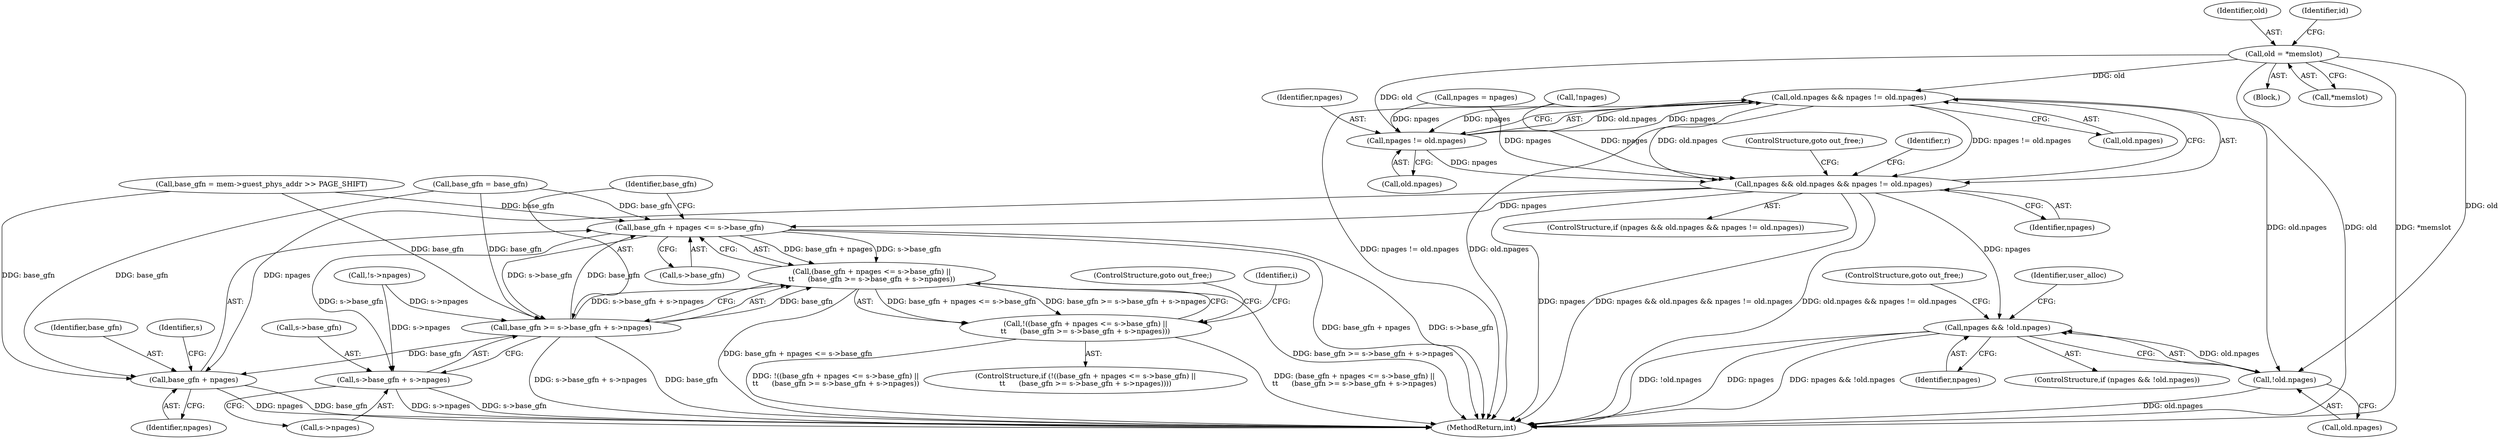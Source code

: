 digraph "0_linux_12d6e7538e2d418c08f082b1b44ffa5fb7270ed8@pointer" {
"1000238" [label="(Call,old = *memslot)"];
"1000265" [label="(Call,old.npages && npages != old.npages)"];
"1000263" [label="(Call,npages && old.npages && npages != old.npages)"];
"1000313" [label="(Call,base_gfn + npages <= s->base_gfn)"];
"1000312" [label="(Call,(base_gfn + npages <= s->base_gfn) ||\n\t\t      (base_gfn >= s->base_gfn + s->npages))"];
"1000311" [label="(Call,!((base_gfn + npages <= s->base_gfn) ||\n\t\t      (base_gfn >= s->base_gfn + s->npages)))"];
"1000320" [label="(Call,base_gfn >= s->base_gfn + s->npages)"];
"1000314" [label="(Call,base_gfn + npages)"];
"1000322" [label="(Call,s->base_gfn + s->npages)"];
"1000338" [label="(Call,npages && !old.npages)"];
"1000340" [label="(Call,!old.npages)"];
"1000269" [label="(Call,npages != old.npages)"];
"1000270" [label="(Identifier,npages)"];
"1000271" [label="(Call,old.npages)"];
"1000266" [label="(Call,old.npages)"];
"1000263" [label="(Call,npages && old.npages && npages != old.npages)"];
"1000329" [label="(ControlStructure,goto out_free;)"];
"1000338" [label="(Call,npages && !old.npages)"];
"1000239" [label="(Identifier,old)"];
"1000346" [label="(Identifier,user_alloc)"];
"1000274" [label="(ControlStructure,goto out_free;)"];
"1000315" [label="(Identifier,base_gfn)"];
"1000355" [label="(ControlStructure,goto out_free;)"];
"1000312" [label="(Call,(base_gfn + npages <= s->base_gfn) ||\n\t\t      (base_gfn >= s->base_gfn + s->npages))"];
"1000317" [label="(Call,s->base_gfn)"];
"1000340" [label="(Call,!old.npages)"];
"1000116" [label="(Block,)"];
"1000316" [label="(Identifier,npages)"];
"1000262" [label="(ControlStructure,if (npages && old.npages && npages != old.npages))"];
"1000240" [label="(Call,*memslot)"];
"1000243" [label="(Identifier,id)"];
"1000499" [label="(MethodReturn,int)"];
"1000322" [label="(Call,s->base_gfn + s->npages)"];
"1000311" [label="(Call,!((base_gfn + npages <= s->base_gfn) ||\n\t\t      (base_gfn >= s->base_gfn + s->npages)))"];
"1000314" [label="(Call,base_gfn + npages)"];
"1000326" [label="(Call,s->npages)"];
"1000305" [label="(Call,!s->npages)"];
"1000247" [label="(Call,base_gfn = base_gfn)"];
"1000276" [label="(Identifier,r)"];
"1000313" [label="(Call,base_gfn + npages <= s->base_gfn)"];
"1000287" [label="(Identifier,i)"];
"1000318" [label="(Identifier,s)"];
"1000231" [label="(Call,!npages)"];
"1000310" [label="(ControlStructure,if (!((base_gfn + npages <= s->base_gfn) ||\n\t\t      (base_gfn >= s->base_gfn + s->npages))))"];
"1000341" [label="(Call,old.npages)"];
"1000320" [label="(Call,base_gfn >= s->base_gfn + s->npages)"];
"1000207" [label="(Call,base_gfn = mem->guest_phys_addr >> PAGE_SHIFT)"];
"1000339" [label="(Identifier,npages)"];
"1000238" [label="(Call,old = *memslot)"];
"1000264" [label="(Identifier,npages)"];
"1000337" [label="(ControlStructure,if (npages && !old.npages))"];
"1000250" [label="(Call,npages = npages)"];
"1000269" [label="(Call,npages != old.npages)"];
"1000265" [label="(Call,old.npages && npages != old.npages)"];
"1000323" [label="(Call,s->base_gfn)"];
"1000321" [label="(Identifier,base_gfn)"];
"1000238" -> "1000116"  [label="AST: "];
"1000238" -> "1000240"  [label="CFG: "];
"1000239" -> "1000238"  [label="AST: "];
"1000240" -> "1000238"  [label="AST: "];
"1000243" -> "1000238"  [label="CFG: "];
"1000238" -> "1000499"  [label="DDG: old"];
"1000238" -> "1000499"  [label="DDG: *memslot"];
"1000238" -> "1000265"  [label="DDG: old"];
"1000238" -> "1000269"  [label="DDG: old"];
"1000238" -> "1000340"  [label="DDG: old"];
"1000265" -> "1000263"  [label="AST: "];
"1000265" -> "1000266"  [label="CFG: "];
"1000265" -> "1000269"  [label="CFG: "];
"1000266" -> "1000265"  [label="AST: "];
"1000269" -> "1000265"  [label="AST: "];
"1000263" -> "1000265"  [label="CFG: "];
"1000265" -> "1000499"  [label="DDG: npages != old.npages"];
"1000265" -> "1000499"  [label="DDG: old.npages"];
"1000265" -> "1000263"  [label="DDG: old.npages"];
"1000265" -> "1000263"  [label="DDG: npages != old.npages"];
"1000269" -> "1000265"  [label="DDG: old.npages"];
"1000269" -> "1000265"  [label="DDG: npages"];
"1000265" -> "1000340"  [label="DDG: old.npages"];
"1000263" -> "1000262"  [label="AST: "];
"1000263" -> "1000264"  [label="CFG: "];
"1000264" -> "1000263"  [label="AST: "];
"1000274" -> "1000263"  [label="CFG: "];
"1000276" -> "1000263"  [label="CFG: "];
"1000263" -> "1000499"  [label="DDG: old.npages && npages != old.npages"];
"1000263" -> "1000499"  [label="DDG: npages"];
"1000263" -> "1000499"  [label="DDG: npages && old.npages && npages != old.npages"];
"1000250" -> "1000263"  [label="DDG: npages"];
"1000269" -> "1000263"  [label="DDG: npages"];
"1000231" -> "1000263"  [label="DDG: npages"];
"1000263" -> "1000313"  [label="DDG: npages"];
"1000263" -> "1000314"  [label="DDG: npages"];
"1000263" -> "1000338"  [label="DDG: npages"];
"1000313" -> "1000312"  [label="AST: "];
"1000313" -> "1000317"  [label="CFG: "];
"1000314" -> "1000313"  [label="AST: "];
"1000317" -> "1000313"  [label="AST: "];
"1000321" -> "1000313"  [label="CFG: "];
"1000312" -> "1000313"  [label="CFG: "];
"1000313" -> "1000499"  [label="DDG: base_gfn + npages"];
"1000313" -> "1000499"  [label="DDG: s->base_gfn"];
"1000313" -> "1000312"  [label="DDG: base_gfn + npages"];
"1000313" -> "1000312"  [label="DDG: s->base_gfn"];
"1000247" -> "1000313"  [label="DDG: base_gfn"];
"1000320" -> "1000313"  [label="DDG: base_gfn"];
"1000207" -> "1000313"  [label="DDG: base_gfn"];
"1000313" -> "1000320"  [label="DDG: s->base_gfn"];
"1000313" -> "1000322"  [label="DDG: s->base_gfn"];
"1000312" -> "1000311"  [label="AST: "];
"1000312" -> "1000320"  [label="CFG: "];
"1000320" -> "1000312"  [label="AST: "];
"1000311" -> "1000312"  [label="CFG: "];
"1000312" -> "1000499"  [label="DDG: base_gfn + npages <= s->base_gfn"];
"1000312" -> "1000499"  [label="DDG: base_gfn >= s->base_gfn + s->npages"];
"1000312" -> "1000311"  [label="DDG: base_gfn + npages <= s->base_gfn"];
"1000312" -> "1000311"  [label="DDG: base_gfn >= s->base_gfn + s->npages"];
"1000320" -> "1000312"  [label="DDG: base_gfn"];
"1000320" -> "1000312"  [label="DDG: s->base_gfn + s->npages"];
"1000311" -> "1000310"  [label="AST: "];
"1000329" -> "1000311"  [label="CFG: "];
"1000287" -> "1000311"  [label="CFG: "];
"1000311" -> "1000499"  [label="DDG: (base_gfn + npages <= s->base_gfn) ||\n\t\t      (base_gfn >= s->base_gfn + s->npages)"];
"1000311" -> "1000499"  [label="DDG: !((base_gfn + npages <= s->base_gfn) ||\n\t\t      (base_gfn >= s->base_gfn + s->npages))"];
"1000320" -> "1000322"  [label="CFG: "];
"1000321" -> "1000320"  [label="AST: "];
"1000322" -> "1000320"  [label="AST: "];
"1000320" -> "1000499"  [label="DDG: s->base_gfn + s->npages"];
"1000320" -> "1000499"  [label="DDG: base_gfn"];
"1000320" -> "1000314"  [label="DDG: base_gfn"];
"1000247" -> "1000320"  [label="DDG: base_gfn"];
"1000207" -> "1000320"  [label="DDG: base_gfn"];
"1000305" -> "1000320"  [label="DDG: s->npages"];
"1000314" -> "1000316"  [label="CFG: "];
"1000315" -> "1000314"  [label="AST: "];
"1000316" -> "1000314"  [label="AST: "];
"1000318" -> "1000314"  [label="CFG: "];
"1000314" -> "1000499"  [label="DDG: base_gfn"];
"1000314" -> "1000499"  [label="DDG: npages"];
"1000247" -> "1000314"  [label="DDG: base_gfn"];
"1000207" -> "1000314"  [label="DDG: base_gfn"];
"1000322" -> "1000326"  [label="CFG: "];
"1000323" -> "1000322"  [label="AST: "];
"1000326" -> "1000322"  [label="AST: "];
"1000322" -> "1000499"  [label="DDG: s->npages"];
"1000322" -> "1000499"  [label="DDG: s->base_gfn"];
"1000305" -> "1000322"  [label="DDG: s->npages"];
"1000338" -> "1000337"  [label="AST: "];
"1000338" -> "1000339"  [label="CFG: "];
"1000338" -> "1000340"  [label="CFG: "];
"1000339" -> "1000338"  [label="AST: "];
"1000340" -> "1000338"  [label="AST: "];
"1000346" -> "1000338"  [label="CFG: "];
"1000355" -> "1000338"  [label="CFG: "];
"1000338" -> "1000499"  [label="DDG: npages"];
"1000338" -> "1000499"  [label="DDG: npages && !old.npages"];
"1000338" -> "1000499"  [label="DDG: !old.npages"];
"1000340" -> "1000338"  [label="DDG: old.npages"];
"1000340" -> "1000341"  [label="CFG: "];
"1000341" -> "1000340"  [label="AST: "];
"1000340" -> "1000499"  [label="DDG: old.npages"];
"1000269" -> "1000271"  [label="CFG: "];
"1000270" -> "1000269"  [label="AST: "];
"1000271" -> "1000269"  [label="AST: "];
"1000250" -> "1000269"  [label="DDG: npages"];
"1000231" -> "1000269"  [label="DDG: npages"];
}
